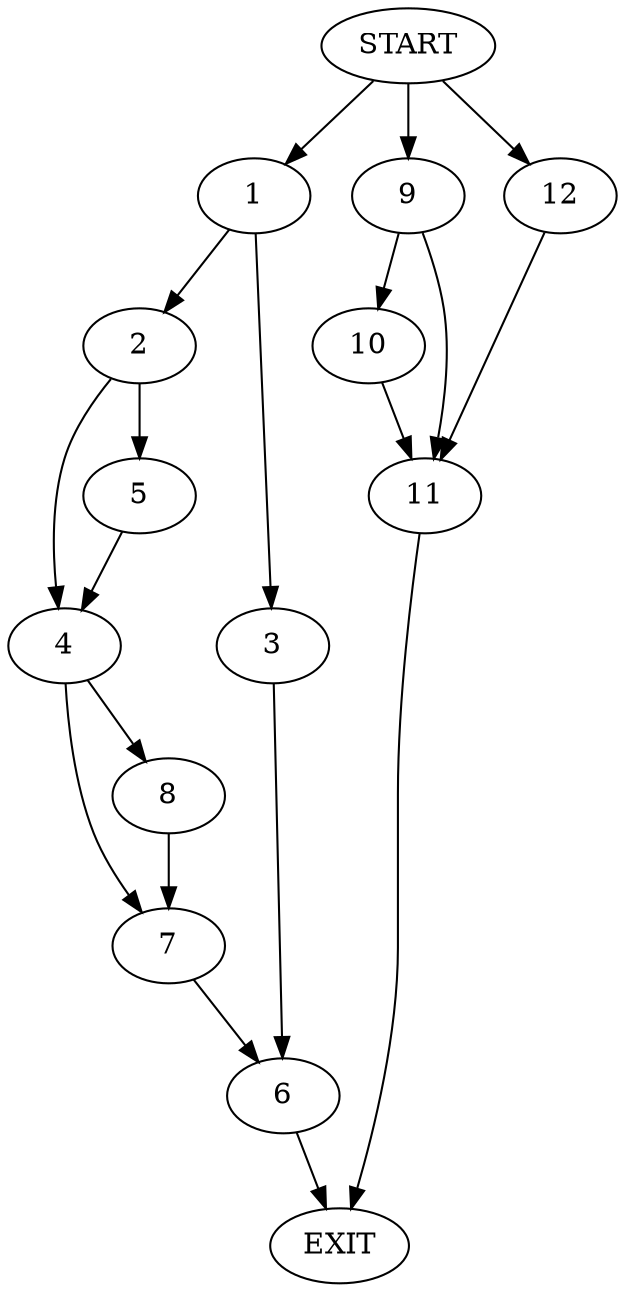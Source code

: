 digraph {
0 [label="START"];
1;
2;
3;
4;
5;
6;
7;
8;
9;
10;
11;
12;
13 [label="EXIT"];
0 -> 1;
1 -> 2;
1 -> 3;
2 -> 4;
2 -> 5;
3 -> 6;
4 -> 7;
4 -> 8;
5 -> 4;
8 -> 7;
7 -> 6;
0 -> 9;
9 -> 10;
9 -> 11;
10 -> 11;
11 -> 13;
0 -> 12;
12 -> 11;
6 -> 13;
}